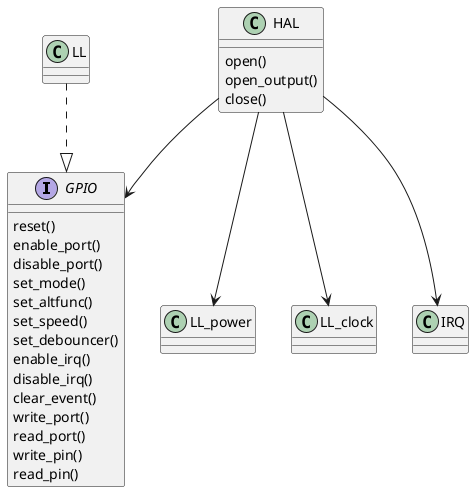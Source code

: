 @startuml
interface GPIO {
	reset()
	enable_port()
	disable_port()
	set_mode()
	set_altfunc()
	set_speed()
	set_debouncer()
	enable_irq()
	disable_irq()
	clear_event()
	write_port()
	read_port()
	write_pin()
	read_pin()
}

class HAL {
	open()
	open_output()
	close()
}

LL ..|> GPIO
HAL --> GPIO
HAL --> LL_power
HAL --> LL_clock
HAL --> IRQ
@enduml
